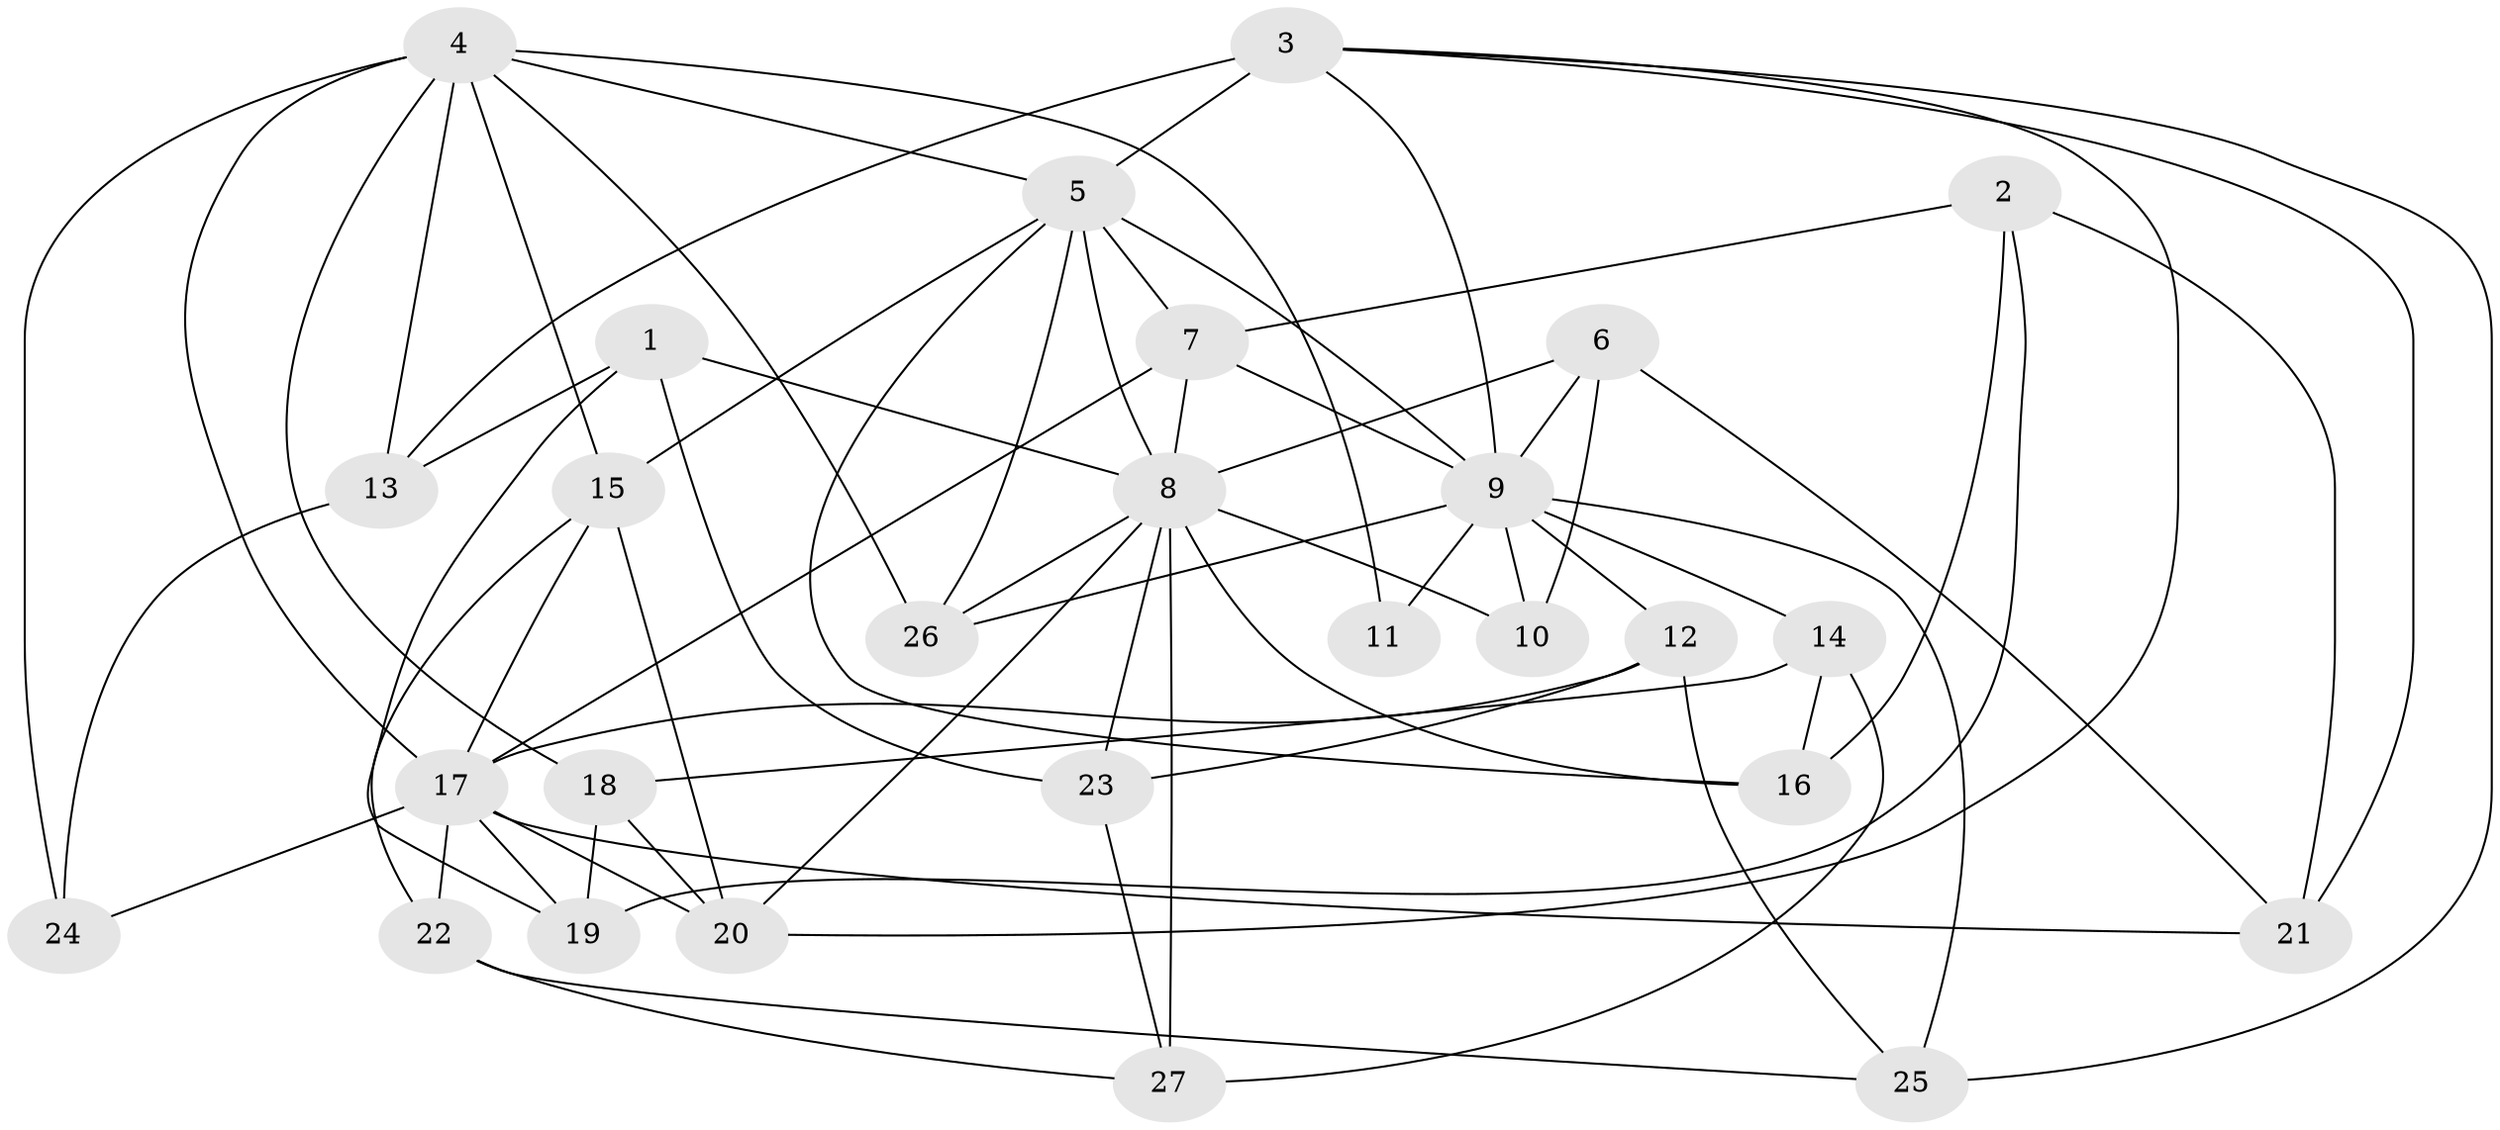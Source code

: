 // original degree distribution, {4: 1.0}
// Generated by graph-tools (version 1.1) at 2025/37/03/09/25 02:37:57]
// undirected, 27 vertices, 67 edges
graph export_dot {
graph [start="1"]
  node [color=gray90,style=filled];
  1;
  2;
  3;
  4;
  5;
  6;
  7;
  8;
  9;
  10;
  11;
  12;
  13;
  14;
  15;
  16;
  17;
  18;
  19;
  20;
  21;
  22;
  23;
  24;
  25;
  26;
  27;
  1 -- 8 [weight=1.0];
  1 -- 13 [weight=1.0];
  1 -- 19 [weight=1.0];
  1 -- 23 [weight=1.0];
  2 -- 7 [weight=1.0];
  2 -- 16 [weight=1.0];
  2 -- 19 [weight=1.0];
  2 -- 21 [weight=1.0];
  3 -- 5 [weight=3.0];
  3 -- 9 [weight=1.0];
  3 -- 13 [weight=1.0];
  3 -- 20 [weight=1.0];
  3 -- 21 [weight=1.0];
  3 -- 25 [weight=1.0];
  4 -- 5 [weight=1.0];
  4 -- 11 [weight=3.0];
  4 -- 13 [weight=1.0];
  4 -- 15 [weight=1.0];
  4 -- 17 [weight=2.0];
  4 -- 18 [weight=1.0];
  4 -- 24 [weight=2.0];
  4 -- 26 [weight=1.0];
  5 -- 7 [weight=1.0];
  5 -- 8 [weight=2.0];
  5 -- 9 [weight=1.0];
  5 -- 15 [weight=2.0];
  5 -- 16 [weight=1.0];
  5 -- 26 [weight=1.0];
  6 -- 8 [weight=1.0];
  6 -- 9 [weight=1.0];
  6 -- 10 [weight=1.0];
  6 -- 21 [weight=1.0];
  7 -- 8 [weight=1.0];
  7 -- 9 [weight=1.0];
  7 -- 17 [weight=2.0];
  8 -- 10 [weight=2.0];
  8 -- 16 [weight=1.0];
  8 -- 20 [weight=1.0];
  8 -- 23 [weight=1.0];
  8 -- 26 [weight=1.0];
  8 -- 27 [weight=1.0];
  9 -- 10 [weight=1.0];
  9 -- 11 [weight=1.0];
  9 -- 12 [weight=1.0];
  9 -- 14 [weight=1.0];
  9 -- 25 [weight=1.0];
  9 -- 26 [weight=1.0];
  12 -- 17 [weight=1.0];
  12 -- 23 [weight=1.0];
  12 -- 25 [weight=1.0];
  13 -- 24 [weight=1.0];
  14 -- 16 [weight=1.0];
  14 -- 18 [weight=1.0];
  14 -- 27 [weight=1.0];
  15 -- 17 [weight=1.0];
  15 -- 20 [weight=1.0];
  15 -- 22 [weight=1.0];
  17 -- 19 [weight=1.0];
  17 -- 20 [weight=2.0];
  17 -- 21 [weight=1.0];
  17 -- 22 [weight=1.0];
  17 -- 24 [weight=1.0];
  18 -- 19 [weight=1.0];
  18 -- 20 [weight=1.0];
  22 -- 25 [weight=1.0];
  22 -- 27 [weight=1.0];
  23 -- 27 [weight=1.0];
}

